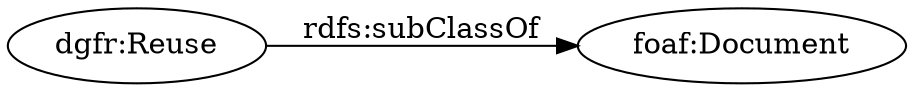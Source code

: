 digraph ar2dtool_diagram { 
rankdir=LR;
size="1000"
	"dgfr:Reuse" -> "foaf:Document" [ label = "rdfs:subClassOf" ];

}
